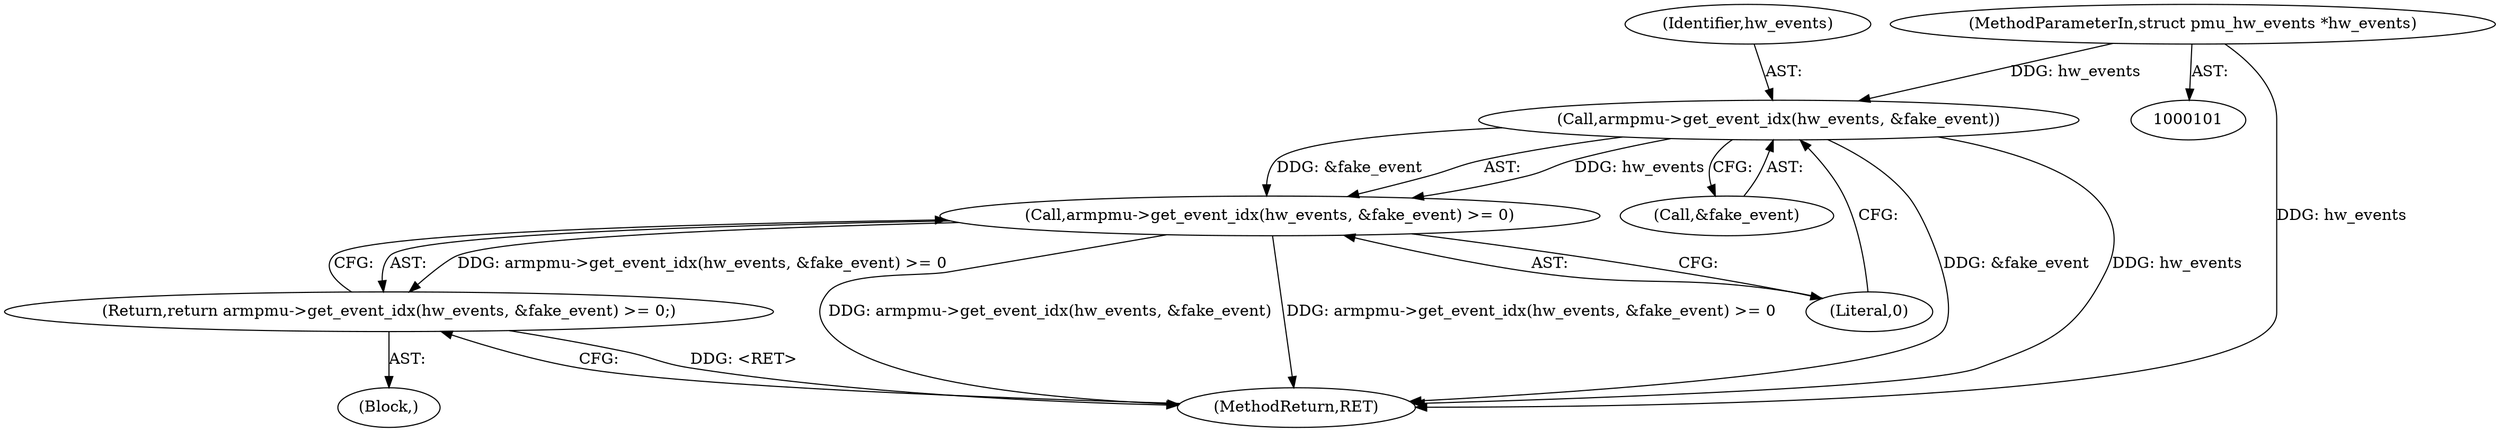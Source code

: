 digraph "0_linux_8fff105e13041e49b82f92eef034f363a6b1c071@pointer" {
"1000171" [label="(Call,armpmu->get_event_idx(hw_events, &fake_event))"];
"1000103" [label="(MethodParameterIn,struct pmu_hw_events *hw_events)"];
"1000170" [label="(Call,armpmu->get_event_idx(hw_events, &fake_event) >= 0)"];
"1000169" [label="(Return,return armpmu->get_event_idx(hw_events, &fake_event) >= 0;)"];
"1000169" [label="(Return,return armpmu->get_event_idx(hw_events, &fake_event) >= 0;)"];
"1000173" [label="(Call,&fake_event)"];
"1000176" [label="(MethodReturn,RET)"];
"1000170" [label="(Call,armpmu->get_event_idx(hw_events, &fake_event) >= 0)"];
"1000103" [label="(MethodParameterIn,struct pmu_hw_events *hw_events)"];
"1000171" [label="(Call,armpmu->get_event_idx(hw_events, &fake_event))"];
"1000175" [label="(Literal,0)"];
"1000172" [label="(Identifier,hw_events)"];
"1000105" [label="(Block,)"];
"1000171" -> "1000170"  [label="AST: "];
"1000171" -> "1000173"  [label="CFG: "];
"1000172" -> "1000171"  [label="AST: "];
"1000173" -> "1000171"  [label="AST: "];
"1000175" -> "1000171"  [label="CFG: "];
"1000171" -> "1000176"  [label="DDG: hw_events"];
"1000171" -> "1000176"  [label="DDG: &fake_event"];
"1000171" -> "1000170"  [label="DDG: hw_events"];
"1000171" -> "1000170"  [label="DDG: &fake_event"];
"1000103" -> "1000171"  [label="DDG: hw_events"];
"1000103" -> "1000101"  [label="AST: "];
"1000103" -> "1000176"  [label="DDG: hw_events"];
"1000170" -> "1000169"  [label="AST: "];
"1000170" -> "1000175"  [label="CFG: "];
"1000175" -> "1000170"  [label="AST: "];
"1000169" -> "1000170"  [label="CFG: "];
"1000170" -> "1000176"  [label="DDG: armpmu->get_event_idx(hw_events, &fake_event)"];
"1000170" -> "1000176"  [label="DDG: armpmu->get_event_idx(hw_events, &fake_event) >= 0"];
"1000170" -> "1000169"  [label="DDG: armpmu->get_event_idx(hw_events, &fake_event) >= 0"];
"1000169" -> "1000105"  [label="AST: "];
"1000176" -> "1000169"  [label="CFG: "];
"1000169" -> "1000176"  [label="DDG: <RET>"];
}
